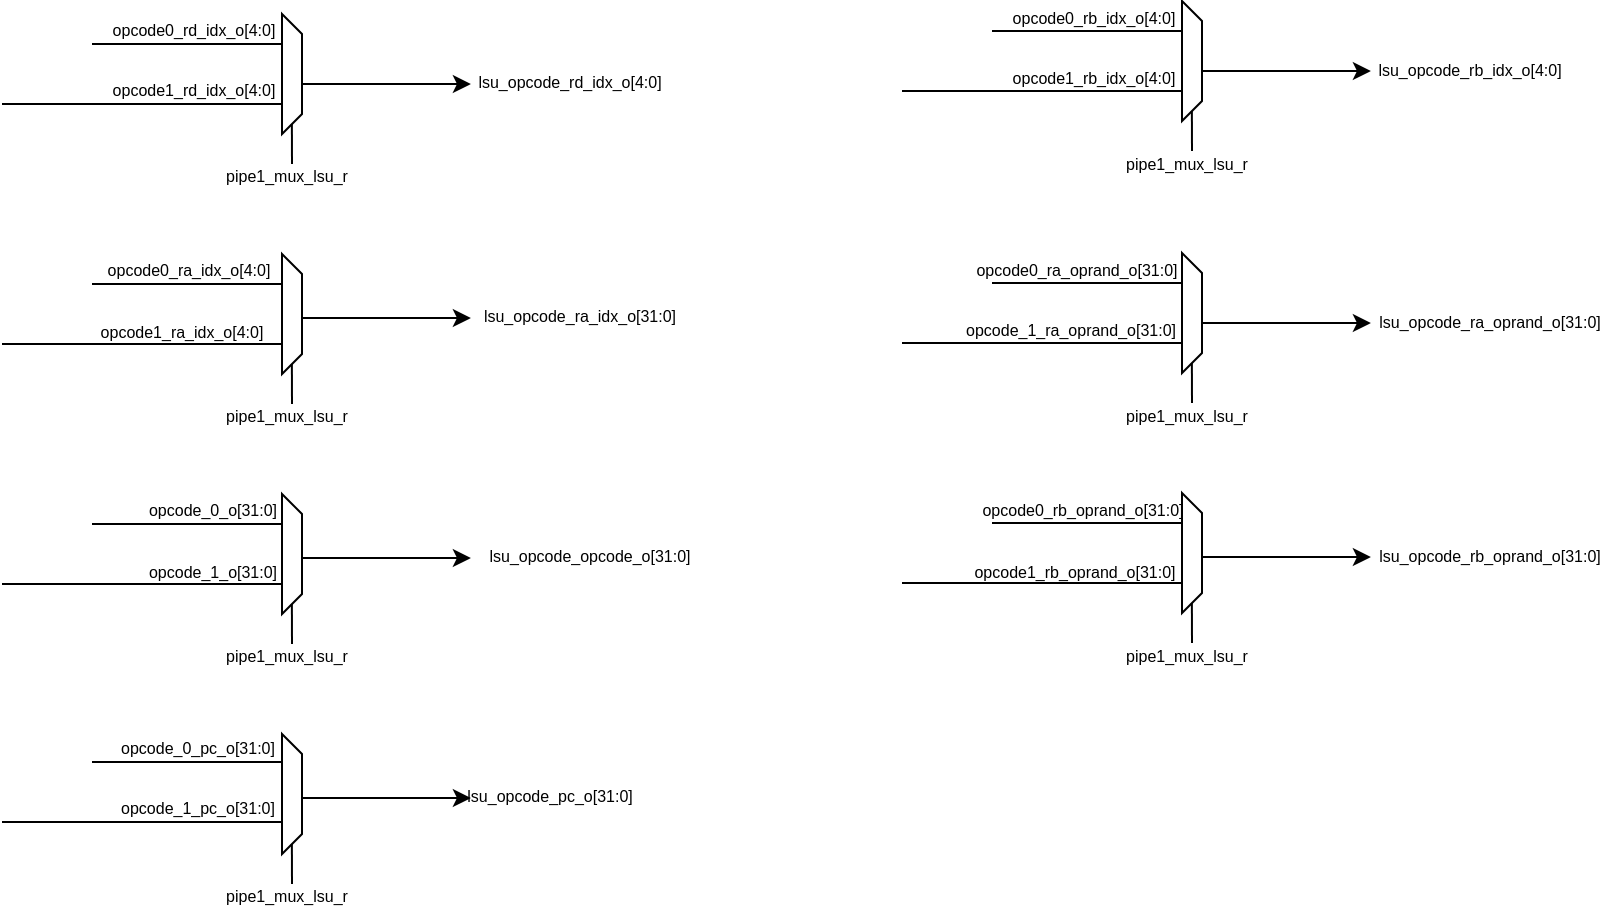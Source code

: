 <mxfile version="21.5.0" type="device">
  <diagram name="第 1 页" id="JqoffPR_x_UBBWckZMup">
    <mxGraphModel dx="729" dy="855" grid="1" gridSize="10" guides="1" tooltips="1" connect="1" arrows="1" fold="1" page="1" pageScale="1" pageWidth="1169" pageHeight="827" math="0" shadow="0">
      <root>
        <mxCell id="0" />
        <mxCell id="1" parent="0" />
        <mxCell id="7v3iK9AoGuIjmiTQBfwU-1" value="" style="shape=trapezoid;perimeter=trapezoidPerimeter;whiteSpace=wrap;html=1;fixedSize=1;rotation=90;size=10;" vertex="1" parent="1">
          <mxGeometry x="215" y="190" width="60" height="10" as="geometry" />
        </mxCell>
        <mxCell id="7v3iK9AoGuIjmiTQBfwU-2" value="" style="shape=trapezoid;perimeter=trapezoidPerimeter;whiteSpace=wrap;html=1;fixedSize=1;rotation=90;size=10;" vertex="1" parent="1">
          <mxGeometry x="215" y="310" width="60" height="10" as="geometry" />
        </mxCell>
        <mxCell id="7v3iK9AoGuIjmiTQBfwU-3" value="" style="shape=trapezoid;perimeter=trapezoidPerimeter;whiteSpace=wrap;html=1;fixedSize=1;rotation=90;size=10;" vertex="1" parent="1">
          <mxGeometry x="215" y="430" width="60" height="10" as="geometry" />
        </mxCell>
        <mxCell id="7v3iK9AoGuIjmiTQBfwU-4" value="" style="shape=trapezoid;perimeter=trapezoidPerimeter;whiteSpace=wrap;html=1;fixedSize=1;rotation=90;size=10;" vertex="1" parent="1">
          <mxGeometry x="215" y="550" width="60" height="10" as="geometry" />
        </mxCell>
        <mxCell id="7v3iK9AoGuIjmiTQBfwU-5" value="" style="endArrow=none;html=1;rounded=0;entryX=0.25;entryY=1;entryDx=0;entryDy=0;" edge="1" parent="1" target="7v3iK9AoGuIjmiTQBfwU-1">
          <mxGeometry width="50" height="50" relative="1" as="geometry">
            <mxPoint x="145" y="180" as="sourcePoint" />
            <mxPoint x="245" y="180" as="targetPoint" />
          </mxGeometry>
        </mxCell>
        <mxCell id="7v3iK9AoGuIjmiTQBfwU-6" value="&lt;font style=&quot;font-size: 8px;&quot;&gt;opcode0_rd_idx_o[4:0]&lt;/font&gt;" style="text;strokeColor=none;align=center;fillColor=none;html=1;verticalAlign=middle;whiteSpace=wrap;rounded=0;" vertex="1" parent="1">
          <mxGeometry x="151.75" y="167" width="88" height="10" as="geometry" />
        </mxCell>
        <mxCell id="7v3iK9AoGuIjmiTQBfwU-7" value="" style="endArrow=none;html=1;rounded=0;entryX=0.25;entryY=1;entryDx=0;entryDy=0;exitX=0.997;exitY=0.113;exitDx=0;exitDy=0;exitPerimeter=0;" edge="1" parent="1">
          <mxGeometry width="50" height="50" relative="1" as="geometry">
            <mxPoint x="100" y="210" as="sourcePoint" />
            <mxPoint x="240" y="210" as="targetPoint" />
          </mxGeometry>
        </mxCell>
        <mxCell id="7v3iK9AoGuIjmiTQBfwU-8" value="&lt;font style=&quot;font-size: 8px;&quot;&gt;opcode1_rd_idx_o[4:0]&lt;/font&gt;" style="text;strokeColor=none;align=center;fillColor=none;html=1;verticalAlign=middle;whiteSpace=wrap;rounded=0;" vertex="1" parent="1">
          <mxGeometry x="154" y="197" width="83.5" height="10" as="geometry" />
        </mxCell>
        <mxCell id="7v3iK9AoGuIjmiTQBfwU-9" value="" style="endArrow=none;html=1;rounded=0;entryX=0.25;entryY=1;entryDx=0;entryDy=0;" edge="1" parent="1">
          <mxGeometry width="50" height="50" relative="1" as="geometry">
            <mxPoint x="145" y="300" as="sourcePoint" />
            <mxPoint x="240" y="300" as="targetPoint" />
          </mxGeometry>
        </mxCell>
        <mxCell id="7v3iK9AoGuIjmiTQBfwU-10" value="&lt;font style=&quot;font-size: 8px;&quot;&gt;opcode1_ra_idx_o[4:0]&lt;/font&gt;" style="text;strokeColor=none;align=center;fillColor=none;html=1;verticalAlign=middle;whiteSpace=wrap;rounded=0;" vertex="1" parent="1">
          <mxGeometry x="151.75" y="318" width="76" height="10" as="geometry" />
        </mxCell>
        <mxCell id="7v3iK9AoGuIjmiTQBfwU-11" value="" style="endArrow=none;html=1;rounded=0;entryX=0.25;entryY=1;entryDx=0;entryDy=0;exitX=0.997;exitY=0.113;exitDx=0;exitDy=0;exitPerimeter=0;" edge="1" parent="1">
          <mxGeometry width="50" height="50" relative="1" as="geometry">
            <mxPoint x="100" y="330" as="sourcePoint" />
            <mxPoint x="240" y="330" as="targetPoint" />
          </mxGeometry>
        </mxCell>
        <mxCell id="7v3iK9AoGuIjmiTQBfwU-12" value="&lt;font style=&quot;font-size: 8px;&quot;&gt;opcode0_ra_idx_o[4:0]&lt;/font&gt;" style="text;strokeColor=none;align=center;fillColor=none;html=1;verticalAlign=middle;whiteSpace=wrap;rounded=0;" vertex="1" parent="1">
          <mxGeometry x="147.25" y="287" width="92.5" height="10" as="geometry" />
        </mxCell>
        <mxCell id="7v3iK9AoGuIjmiTQBfwU-13" value="" style="endArrow=none;html=1;rounded=0;entryX=0.25;entryY=1;entryDx=0;entryDy=0;" edge="1" parent="1">
          <mxGeometry width="50" height="50" relative="1" as="geometry">
            <mxPoint x="145" y="420" as="sourcePoint" />
            <mxPoint x="240" y="420" as="targetPoint" />
          </mxGeometry>
        </mxCell>
        <mxCell id="7v3iK9AoGuIjmiTQBfwU-14" value="&lt;font style=&quot;font-size: 8px;&quot;&gt;opcode_0_o[31:0]&lt;/font&gt;" style="text;strokeColor=none;align=center;fillColor=none;html=1;verticalAlign=middle;whiteSpace=wrap;rounded=0;" vertex="1" parent="1">
          <mxGeometry x="172.5" y="407" width="65" height="10" as="geometry" />
        </mxCell>
        <mxCell id="7v3iK9AoGuIjmiTQBfwU-15" value="" style="endArrow=none;html=1;rounded=0;entryX=0.25;entryY=1;entryDx=0;entryDy=0;exitX=0.997;exitY=0.113;exitDx=0;exitDy=0;exitPerimeter=0;" edge="1" parent="1">
          <mxGeometry width="50" height="50" relative="1" as="geometry">
            <mxPoint x="100" y="450" as="sourcePoint" />
            <mxPoint x="240" y="450" as="targetPoint" />
          </mxGeometry>
        </mxCell>
        <mxCell id="7v3iK9AoGuIjmiTQBfwU-16" value="&lt;font style=&quot;font-size: 8px;&quot;&gt;opcode_1_o[31:0]&lt;/font&gt;" style="text;strokeColor=none;align=center;fillColor=none;html=1;verticalAlign=middle;whiteSpace=wrap;rounded=0;" vertex="1" parent="1">
          <mxGeometry x="173" y="438" width="65" height="10" as="geometry" />
        </mxCell>
        <mxCell id="7v3iK9AoGuIjmiTQBfwU-17" value="" style="endArrow=none;html=1;rounded=0;entryX=0.25;entryY=1;entryDx=0;entryDy=0;" edge="1" parent="1">
          <mxGeometry width="50" height="50" relative="1" as="geometry">
            <mxPoint x="145" y="539" as="sourcePoint" />
            <mxPoint x="240" y="539" as="targetPoint" />
          </mxGeometry>
        </mxCell>
        <mxCell id="7v3iK9AoGuIjmiTQBfwU-18" value="&lt;font style=&quot;font-size: 8px;&quot;&gt;opcode_0_pc_o[31:0]&lt;/font&gt;" style="text;strokeColor=none;align=center;fillColor=none;html=1;verticalAlign=middle;whiteSpace=wrap;rounded=0;" vertex="1" parent="1">
          <mxGeometry x="158" y="526" width="80" height="10" as="geometry" />
        </mxCell>
        <mxCell id="7v3iK9AoGuIjmiTQBfwU-19" value="" style="endArrow=none;html=1;rounded=0;entryX=0.25;entryY=1;entryDx=0;entryDy=0;exitX=0.997;exitY=0.113;exitDx=0;exitDy=0;exitPerimeter=0;" edge="1" parent="1">
          <mxGeometry width="50" height="50" relative="1" as="geometry">
            <mxPoint x="100" y="569" as="sourcePoint" />
            <mxPoint x="240" y="569" as="targetPoint" />
          </mxGeometry>
        </mxCell>
        <mxCell id="7v3iK9AoGuIjmiTQBfwU-20" value="&lt;font style=&quot;font-size: 8px;&quot;&gt;opcode_1_pc_o[31:0]&lt;/font&gt;" style="text;strokeColor=none;align=center;fillColor=none;html=1;verticalAlign=middle;whiteSpace=wrap;rounded=0;" vertex="1" parent="1">
          <mxGeometry x="158" y="556" width="80" height="10" as="geometry" />
        </mxCell>
        <mxCell id="7v3iK9AoGuIjmiTQBfwU-21" value="" style="endArrow=none;html=1;rounded=0;" edge="1" parent="1">
          <mxGeometry width="50" height="50" relative="1" as="geometry">
            <mxPoint x="245" y="240" as="sourcePoint" />
            <mxPoint x="244.94" y="220" as="targetPoint" />
          </mxGeometry>
        </mxCell>
        <mxCell id="7v3iK9AoGuIjmiTQBfwU-22" value="&lt;font style=&quot;font-size: 8px;&quot;&gt;pipe1_mux_lsu_r&lt;/font&gt;" style="text;strokeColor=none;align=center;fillColor=none;html=1;verticalAlign=middle;whiteSpace=wrap;rounded=0;" vertex="1" parent="1">
          <mxGeometry x="210" y="240" width="65" height="10" as="geometry" />
        </mxCell>
        <mxCell id="7v3iK9AoGuIjmiTQBfwU-23" value="" style="endArrow=none;html=1;rounded=0;" edge="1" parent="1">
          <mxGeometry width="50" height="50" relative="1" as="geometry">
            <mxPoint x="245" y="360" as="sourcePoint" />
            <mxPoint x="244.94" y="340" as="targetPoint" />
          </mxGeometry>
        </mxCell>
        <mxCell id="7v3iK9AoGuIjmiTQBfwU-24" value="&lt;font style=&quot;font-size: 8px;&quot;&gt;pipe1_mux_lsu_r&lt;/font&gt;" style="text;strokeColor=none;align=center;fillColor=none;html=1;verticalAlign=middle;whiteSpace=wrap;rounded=0;" vertex="1" parent="1">
          <mxGeometry x="210" y="360" width="65" height="10" as="geometry" />
        </mxCell>
        <mxCell id="7v3iK9AoGuIjmiTQBfwU-25" value="" style="endArrow=none;html=1;rounded=0;" edge="1" parent="1">
          <mxGeometry width="50" height="50" relative="1" as="geometry">
            <mxPoint x="245" y="480" as="sourcePoint" />
            <mxPoint x="244.94" y="460" as="targetPoint" />
          </mxGeometry>
        </mxCell>
        <mxCell id="7v3iK9AoGuIjmiTQBfwU-26" value="&lt;font style=&quot;font-size: 8px;&quot;&gt;pipe1_mux_lsu_r&lt;/font&gt;" style="text;strokeColor=none;align=center;fillColor=none;html=1;verticalAlign=middle;whiteSpace=wrap;rounded=0;" vertex="1" parent="1">
          <mxGeometry x="210" y="480" width="65" height="10" as="geometry" />
        </mxCell>
        <mxCell id="7v3iK9AoGuIjmiTQBfwU-27" value="" style="endArrow=none;html=1;rounded=0;" edge="1" parent="1">
          <mxGeometry width="50" height="50" relative="1" as="geometry">
            <mxPoint x="245" y="600" as="sourcePoint" />
            <mxPoint x="244.94" y="580" as="targetPoint" />
          </mxGeometry>
        </mxCell>
        <mxCell id="7v3iK9AoGuIjmiTQBfwU-28" value="&lt;font style=&quot;font-size: 8px;&quot;&gt;pipe1_mux_lsu_r&lt;/font&gt;" style="text;strokeColor=none;align=center;fillColor=none;html=1;verticalAlign=middle;whiteSpace=wrap;rounded=0;" vertex="1" parent="1">
          <mxGeometry x="210" y="600" width="65" height="10" as="geometry" />
        </mxCell>
        <mxCell id="7v3iK9AoGuIjmiTQBfwU-30" value="" style="endArrow=classic;html=1;rounded=0;exitX=0.584;exitY=-0.016;exitDx=0;exitDy=0;exitPerimeter=0;endFill=1;" edge="1" parent="1" source="7v3iK9AoGuIjmiTQBfwU-1">
          <mxGeometry width="50" height="50" relative="1" as="geometry">
            <mxPoint x="250" y="217" as="sourcePoint" />
            <mxPoint x="334.444" y="200" as="targetPoint" />
          </mxGeometry>
        </mxCell>
        <mxCell id="7v3iK9AoGuIjmiTQBfwU-31" value="&lt;font style=&quot;font-size: 8px;&quot;&gt;lsu_opcode_rd_idx_o[4:0]&lt;/font&gt;" style="text;strokeColor=none;align=center;fillColor=none;html=1;verticalAlign=middle;whiteSpace=wrap;rounded=0;" vertex="1" parent="1">
          <mxGeometry x="338" y="193" width="92" height="10" as="geometry" />
        </mxCell>
        <mxCell id="7v3iK9AoGuIjmiTQBfwU-33" value="" style="endArrow=classic;html=1;rounded=0;exitX=0.584;exitY=-0.016;exitDx=0;exitDy=0;exitPerimeter=0;endFill=1;" edge="1" parent="1">
          <mxGeometry width="50" height="50" relative="1" as="geometry">
            <mxPoint x="250" y="317" as="sourcePoint" />
            <mxPoint x="334.444" y="317" as="targetPoint" />
          </mxGeometry>
        </mxCell>
        <mxCell id="7v3iK9AoGuIjmiTQBfwU-34" value="&lt;font style=&quot;font-size: 8px;&quot;&gt;lsu_opcode_ra_idx_o[31:0]&lt;/font&gt;" style="text;strokeColor=none;align=center;fillColor=none;html=1;verticalAlign=middle;whiteSpace=wrap;rounded=0;" vertex="1" parent="1">
          <mxGeometry x="338" y="310" width="102" height="10" as="geometry" />
        </mxCell>
        <mxCell id="7v3iK9AoGuIjmiTQBfwU-35" value="" style="endArrow=classic;html=1;rounded=0;exitX=0.584;exitY=-0.016;exitDx=0;exitDy=0;exitPerimeter=0;endFill=1;" edge="1" parent="1">
          <mxGeometry width="50" height="50" relative="1" as="geometry">
            <mxPoint x="250" y="437" as="sourcePoint" />
            <mxPoint x="334.444" y="437" as="targetPoint" />
          </mxGeometry>
        </mxCell>
        <mxCell id="7v3iK9AoGuIjmiTQBfwU-36" value="&lt;font style=&quot;font-size: 8px;&quot;&gt;lsu_opcode_opcode_o[31:0]&lt;/font&gt;" style="text;strokeColor=none;align=center;fillColor=none;html=1;verticalAlign=middle;whiteSpace=wrap;rounded=0;" vertex="1" parent="1">
          <mxGeometry x="338" y="430" width="112" height="10" as="geometry" />
        </mxCell>
        <mxCell id="7v3iK9AoGuIjmiTQBfwU-37" value="" style="endArrow=classic;html=1;rounded=0;exitX=0.584;exitY=-0.016;exitDx=0;exitDy=0;exitPerimeter=0;endFill=1;" edge="1" parent="1">
          <mxGeometry width="50" height="50" relative="1" as="geometry">
            <mxPoint x="250" y="557" as="sourcePoint" />
            <mxPoint x="334.444" y="557" as="targetPoint" />
          </mxGeometry>
        </mxCell>
        <mxCell id="7v3iK9AoGuIjmiTQBfwU-38" value="&lt;font style=&quot;font-size: 8px;&quot;&gt;lsu_opcode_pc_o[31:0]&lt;/font&gt;" style="text;strokeColor=none;align=center;fillColor=none;html=1;verticalAlign=middle;whiteSpace=wrap;rounded=0;" vertex="1" parent="1">
          <mxGeometry x="338" y="550" width="72" height="10" as="geometry" />
        </mxCell>
        <mxCell id="7v3iK9AoGuIjmiTQBfwU-39" value="" style="shape=trapezoid;perimeter=trapezoidPerimeter;whiteSpace=wrap;html=1;fixedSize=1;rotation=90;size=10;" vertex="1" parent="1">
          <mxGeometry x="665" y="309.5" width="60" height="10" as="geometry" />
        </mxCell>
        <mxCell id="7v3iK9AoGuIjmiTQBfwU-40" value="" style="shape=trapezoid;perimeter=trapezoidPerimeter;whiteSpace=wrap;html=1;fixedSize=1;rotation=90;size=10;" vertex="1" parent="1">
          <mxGeometry x="665" y="429.5" width="60" height="10" as="geometry" />
        </mxCell>
        <mxCell id="7v3iK9AoGuIjmiTQBfwU-42" value="" style="endArrow=none;html=1;rounded=0;entryX=0.25;entryY=1;entryDx=0;entryDy=0;" edge="1" parent="1" target="7v3iK9AoGuIjmiTQBfwU-39">
          <mxGeometry width="50" height="50" relative="1" as="geometry">
            <mxPoint x="595" y="299.5" as="sourcePoint" />
            <mxPoint x="695" y="299.5" as="targetPoint" />
          </mxGeometry>
        </mxCell>
        <mxCell id="7v3iK9AoGuIjmiTQBfwU-43" value="&lt;font style=&quot;font-size: 8px;&quot;&gt;opcode_1_ra_oprand_o[31:0]&lt;/font&gt;" style="text;strokeColor=none;align=center;fillColor=none;html=1;verticalAlign=middle;whiteSpace=wrap;rounded=0;" vertex="1" parent="1">
          <mxGeometry x="582" y="316.5" width="105" height="10" as="geometry" />
        </mxCell>
        <mxCell id="7v3iK9AoGuIjmiTQBfwU-44" value="" style="endArrow=none;html=1;rounded=0;entryX=0.25;entryY=1;entryDx=0;entryDy=0;exitX=0.997;exitY=0.113;exitDx=0;exitDy=0;exitPerimeter=0;" edge="1" parent="1">
          <mxGeometry width="50" height="50" relative="1" as="geometry">
            <mxPoint x="550" y="329.5" as="sourcePoint" />
            <mxPoint x="690" y="329.5" as="targetPoint" />
          </mxGeometry>
        </mxCell>
        <mxCell id="7v3iK9AoGuIjmiTQBfwU-45" value="&lt;font style=&quot;font-size: 8px;&quot;&gt;opcode0_ra_oprand_o[31:0]&lt;/font&gt;" style="text;strokeColor=none;align=center;fillColor=none;html=1;verticalAlign=middle;whiteSpace=wrap;rounded=0;" vertex="1" parent="1">
          <mxGeometry x="586.5" y="286.5" width="101" height="10" as="geometry" />
        </mxCell>
        <mxCell id="7v3iK9AoGuIjmiTQBfwU-46" value="" style="endArrow=none;html=1;rounded=0;entryX=0.25;entryY=1;entryDx=0;entryDy=0;" edge="1" parent="1">
          <mxGeometry width="50" height="50" relative="1" as="geometry">
            <mxPoint x="595" y="419.5" as="sourcePoint" />
            <mxPoint x="690" y="419.5" as="targetPoint" />
          </mxGeometry>
        </mxCell>
        <mxCell id="7v3iK9AoGuIjmiTQBfwU-47" value="&lt;font style=&quot;font-size: 8px;&quot;&gt;opcode1_rb_oprand_o[31:0]&lt;/font&gt;" style="text;strokeColor=none;align=center;fillColor=none;html=1;verticalAlign=middle;whiteSpace=wrap;rounded=0;" vertex="1" parent="1">
          <mxGeometry x="584" y="437.5" width="105" height="10" as="geometry" />
        </mxCell>
        <mxCell id="7v3iK9AoGuIjmiTQBfwU-48" value="" style="endArrow=none;html=1;rounded=0;entryX=0.25;entryY=1;entryDx=0;entryDy=0;exitX=0.997;exitY=0.113;exitDx=0;exitDy=0;exitPerimeter=0;" edge="1" parent="1">
          <mxGeometry width="50" height="50" relative="1" as="geometry">
            <mxPoint x="550" y="449.5" as="sourcePoint" />
            <mxPoint x="690" y="449.5" as="targetPoint" />
          </mxGeometry>
        </mxCell>
        <mxCell id="7v3iK9AoGuIjmiTQBfwU-49" value="&lt;font style=&quot;font-size: 8px;&quot;&gt;opcode0_rb_oprand_o[31:0]&lt;/font&gt;" style="text;strokeColor=none;align=center;fillColor=none;html=1;verticalAlign=middle;whiteSpace=wrap;rounded=0;" vertex="1" parent="1">
          <mxGeometry x="587.5" y="406.5" width="105" height="10" as="geometry" />
        </mxCell>
        <mxCell id="7v3iK9AoGuIjmiTQBfwU-54" value="" style="endArrow=none;html=1;rounded=0;" edge="1" parent="1">
          <mxGeometry width="50" height="50" relative="1" as="geometry">
            <mxPoint x="695" y="359.5" as="sourcePoint" />
            <mxPoint x="694.94" y="339.5" as="targetPoint" />
          </mxGeometry>
        </mxCell>
        <mxCell id="7v3iK9AoGuIjmiTQBfwU-55" value="&lt;font style=&quot;font-size: 8px;&quot;&gt;pipe1_mux_lsu_r&lt;/font&gt;" style="text;strokeColor=none;align=center;fillColor=none;html=1;verticalAlign=middle;whiteSpace=wrap;rounded=0;" vertex="1" parent="1">
          <mxGeometry x="660" y="359.5" width="65" height="10" as="geometry" />
        </mxCell>
        <mxCell id="7v3iK9AoGuIjmiTQBfwU-56" value="" style="endArrow=none;html=1;rounded=0;" edge="1" parent="1">
          <mxGeometry width="50" height="50" relative="1" as="geometry">
            <mxPoint x="695" y="479.5" as="sourcePoint" />
            <mxPoint x="694.94" y="459.5" as="targetPoint" />
          </mxGeometry>
        </mxCell>
        <mxCell id="7v3iK9AoGuIjmiTQBfwU-57" value="&lt;font style=&quot;font-size: 8px;&quot;&gt;pipe1_mux_lsu_r&lt;/font&gt;" style="text;strokeColor=none;align=center;fillColor=none;html=1;verticalAlign=middle;whiteSpace=wrap;rounded=0;" vertex="1" parent="1">
          <mxGeometry x="660" y="479.5" width="65" height="10" as="geometry" />
        </mxCell>
        <mxCell id="7v3iK9AoGuIjmiTQBfwU-60" value="" style="endArrow=classic;html=1;rounded=0;exitX=0.584;exitY=-0.016;exitDx=0;exitDy=0;exitPerimeter=0;endFill=1;" edge="1" parent="1" source="7v3iK9AoGuIjmiTQBfwU-39">
          <mxGeometry width="50" height="50" relative="1" as="geometry">
            <mxPoint x="700" y="336.5" as="sourcePoint" />
            <mxPoint x="784.444" y="319.5" as="targetPoint" />
          </mxGeometry>
        </mxCell>
        <mxCell id="7v3iK9AoGuIjmiTQBfwU-61" value="&lt;font style=&quot;font-size: 8px;&quot;&gt;lsu_opcode_ra_oprand_o[31:0]&lt;/font&gt;" style="text;strokeColor=none;align=center;fillColor=none;html=1;verticalAlign=middle;whiteSpace=wrap;rounded=0;" vertex="1" parent="1">
          <mxGeometry x="788" y="312.5" width="112" height="10" as="geometry" />
        </mxCell>
        <mxCell id="7v3iK9AoGuIjmiTQBfwU-62" value="" style="endArrow=classic;html=1;rounded=0;exitX=0.584;exitY=-0.016;exitDx=0;exitDy=0;exitPerimeter=0;endFill=1;" edge="1" parent="1">
          <mxGeometry width="50" height="50" relative="1" as="geometry">
            <mxPoint x="700" y="436.5" as="sourcePoint" />
            <mxPoint x="784.444" y="436.5" as="targetPoint" />
          </mxGeometry>
        </mxCell>
        <mxCell id="7v3iK9AoGuIjmiTQBfwU-63" value="&lt;font style=&quot;font-size: 8px;&quot;&gt;lsu_opcode_rb_oprand_o[31:0]&lt;/font&gt;" style="text;strokeColor=none;align=center;fillColor=none;html=1;verticalAlign=middle;whiteSpace=wrap;rounded=0;" vertex="1" parent="1">
          <mxGeometry x="788" y="429.5" width="112" height="10" as="geometry" />
        </mxCell>
        <mxCell id="7v3iK9AoGuIjmiTQBfwU-66" value="" style="shape=trapezoid;perimeter=trapezoidPerimeter;whiteSpace=wrap;html=1;fixedSize=1;rotation=90;size=10;" vertex="1" parent="1">
          <mxGeometry x="665" y="183.5" width="60" height="10" as="geometry" />
        </mxCell>
        <mxCell id="7v3iK9AoGuIjmiTQBfwU-67" value="" style="endArrow=none;html=1;rounded=0;entryX=0.25;entryY=1;entryDx=0;entryDy=0;" edge="1" parent="1" target="7v3iK9AoGuIjmiTQBfwU-66">
          <mxGeometry width="50" height="50" relative="1" as="geometry">
            <mxPoint x="595" y="173.5" as="sourcePoint" />
            <mxPoint x="695" y="173.5" as="targetPoint" />
          </mxGeometry>
        </mxCell>
        <mxCell id="7v3iK9AoGuIjmiTQBfwU-68" value="&lt;font style=&quot;font-size: 8px;&quot;&gt;opcode0_rb_idx_o[4:0]&lt;/font&gt;" style="text;strokeColor=none;align=center;fillColor=none;html=1;verticalAlign=middle;whiteSpace=wrap;rounded=0;" vertex="1" parent="1">
          <mxGeometry x="601.75" y="160.5" width="88" height="10" as="geometry" />
        </mxCell>
        <mxCell id="7v3iK9AoGuIjmiTQBfwU-69" value="" style="endArrow=none;html=1;rounded=0;entryX=0.25;entryY=1;entryDx=0;entryDy=0;exitX=0.997;exitY=0.113;exitDx=0;exitDy=0;exitPerimeter=0;" edge="1" parent="1">
          <mxGeometry width="50" height="50" relative="1" as="geometry">
            <mxPoint x="550" y="203.5" as="sourcePoint" />
            <mxPoint x="690" y="203.5" as="targetPoint" />
          </mxGeometry>
        </mxCell>
        <mxCell id="7v3iK9AoGuIjmiTQBfwU-70" value="&lt;font style=&quot;font-size: 8px;&quot;&gt;opcode1_rb_idx_o[4:0]&lt;/font&gt;" style="text;strokeColor=none;align=center;fillColor=none;html=1;verticalAlign=middle;whiteSpace=wrap;rounded=0;" vertex="1" parent="1">
          <mxGeometry x="604" y="190.5" width="83.5" height="10" as="geometry" />
        </mxCell>
        <mxCell id="7v3iK9AoGuIjmiTQBfwU-71" value="" style="endArrow=none;html=1;rounded=0;" edge="1" parent="1">
          <mxGeometry width="50" height="50" relative="1" as="geometry">
            <mxPoint x="695" y="233.5" as="sourcePoint" />
            <mxPoint x="694.94" y="213.5" as="targetPoint" />
          </mxGeometry>
        </mxCell>
        <mxCell id="7v3iK9AoGuIjmiTQBfwU-72" value="&lt;font style=&quot;font-size: 8px;&quot;&gt;pipe1_mux_lsu_r&lt;/font&gt;" style="text;strokeColor=none;align=center;fillColor=none;html=1;verticalAlign=middle;whiteSpace=wrap;rounded=0;" vertex="1" parent="1">
          <mxGeometry x="660" y="233.5" width="65" height="10" as="geometry" />
        </mxCell>
        <mxCell id="7v3iK9AoGuIjmiTQBfwU-73" value="" style="endArrow=classic;html=1;rounded=0;exitX=0.584;exitY=-0.016;exitDx=0;exitDy=0;exitPerimeter=0;endFill=1;" edge="1" parent="1" source="7v3iK9AoGuIjmiTQBfwU-66">
          <mxGeometry width="50" height="50" relative="1" as="geometry">
            <mxPoint x="700" y="210.5" as="sourcePoint" />
            <mxPoint x="784.444" y="193.5" as="targetPoint" />
          </mxGeometry>
        </mxCell>
        <mxCell id="7v3iK9AoGuIjmiTQBfwU-74" value="&lt;font style=&quot;font-size: 8px;&quot;&gt;lsu_opcode_rb_idx_o[4:0]&lt;/font&gt;" style="text;strokeColor=none;align=center;fillColor=none;html=1;verticalAlign=middle;whiteSpace=wrap;rounded=0;" vertex="1" parent="1">
          <mxGeometry x="788" y="186.5" width="92" height="10" as="geometry" />
        </mxCell>
      </root>
    </mxGraphModel>
  </diagram>
</mxfile>
